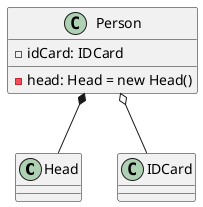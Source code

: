 @startuml

class Head
class IDCard
class Person
Person : -head: Head = new Head()
Person : -idCard: IDCard

Person *-- Head
Person o-- IDCard

@enduml